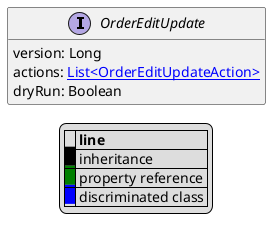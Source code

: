 @startuml

hide empty fields
hide empty methods
legend
|= |= line |
|<back:black>   </back>| inheritance |
|<back:green>   </back>| property reference |
|<back:blue>   </back>| discriminated class |
endlegend
interface OrderEditUpdate [[OrderEditUpdate.svg]]  {
    version: Long
    actions: [[OrderEditUpdateAction.svg List<OrderEditUpdateAction>]]
    dryRun: Boolean
}






@enduml
